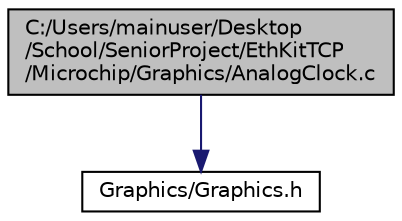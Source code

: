 digraph "C:/Users/mainuser/Desktop/School/SeniorProject/EthKitTCP/Microchip/Graphics/AnalogClock.c"
{
  edge [fontname="Helvetica",fontsize="10",labelfontname="Helvetica",labelfontsize="10"];
  node [fontname="Helvetica",fontsize="10",shape=record];
  Node1 [label="C:/Users/mainuser/Desktop\l/School/SeniorProject/EthKitTCP\l/Microchip/Graphics/AnalogClock.c",height=0.2,width=0.4,color="black", fillcolor="grey75", style="filled", fontcolor="black"];
  Node1 -> Node2 [color="midnightblue",fontsize="10",style="solid",fontname="Helvetica"];
  Node2 [label="Graphics/Graphics.h",height=0.2,width=0.4,color="black", fillcolor="white", style="filled",URL="$_graphics_8h.html"];
}
